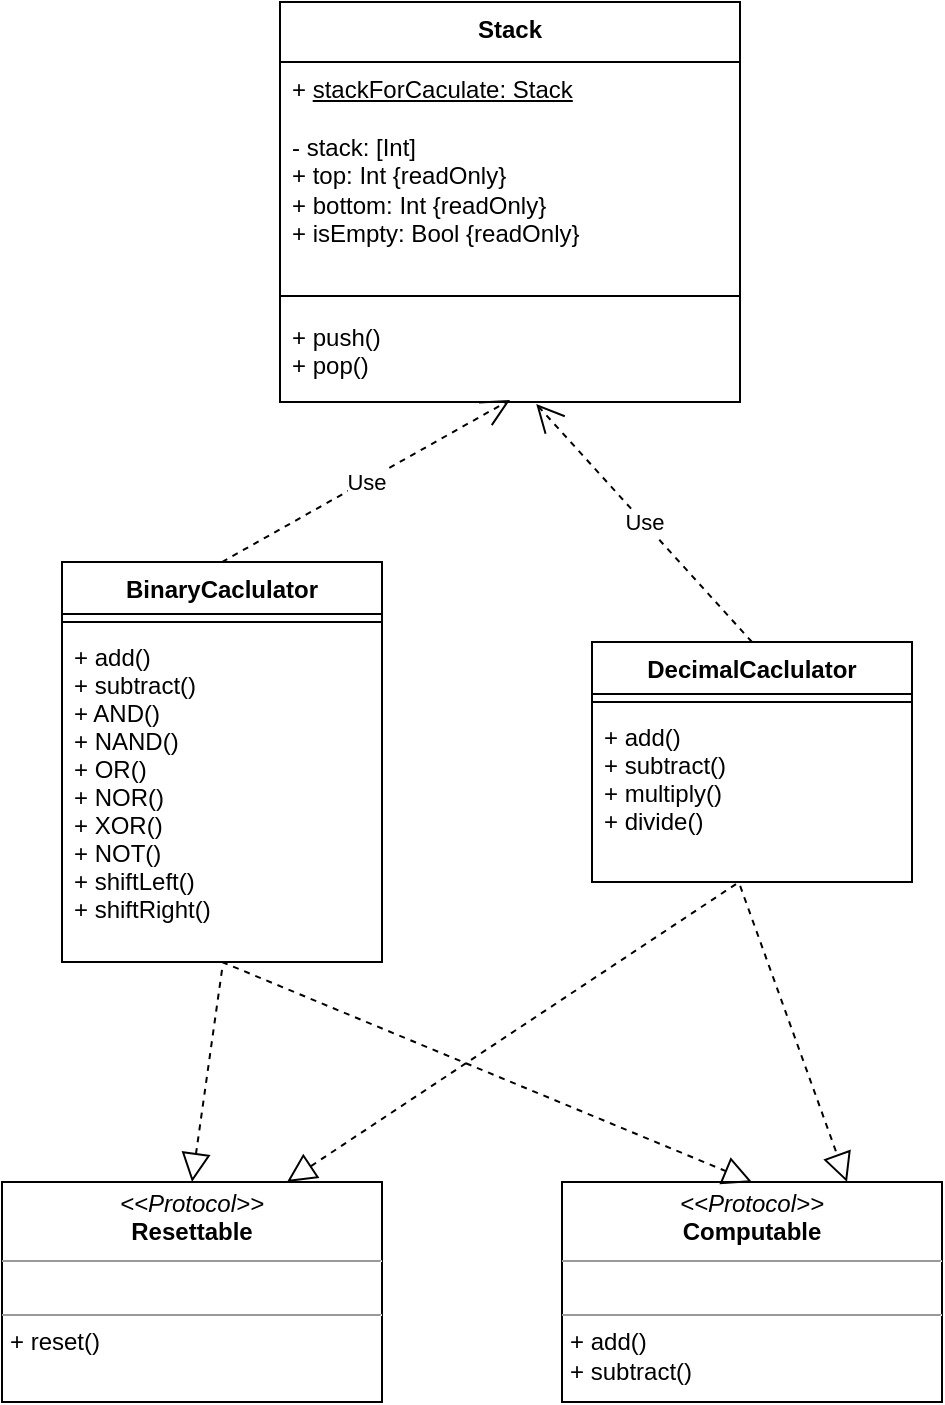 <mxfile version="14.4.3" type="device"><diagram id="C5RBs43oDa-KdzZeNtuy" name="Page-1"><mxGraphModel dx="466" dy="852" grid="1" gridSize="10" guides="1" tooltips="1" connect="1" arrows="1" fold="1" page="1" pageScale="1" pageWidth="827" pageHeight="1169" math="0" shadow="0"><root><mxCell id="WIyWlLk6GJQsqaUBKTNV-0"/><mxCell id="WIyWlLk6GJQsqaUBKTNV-1" parent="WIyWlLk6GJQsqaUBKTNV-0"/><mxCell id="1HNRwpeOz89noXAYPrsR-11" value="BinaryCaclulator&#10;" style="swimlane;fontStyle=1;align=center;verticalAlign=top;childLayout=stackLayout;horizontal=1;startSize=26;horizontalStack=0;resizeParent=1;resizeParentMax=0;resizeLast=0;collapsible=1;marginBottom=0;" vertex="1" parent="WIyWlLk6GJQsqaUBKTNV-1"><mxGeometry x="190" y="480" width="160" height="200" as="geometry"/></mxCell><mxCell id="1HNRwpeOz89noXAYPrsR-13" value="" style="line;strokeWidth=1;fillColor=none;align=left;verticalAlign=middle;spacingTop=-1;spacingLeft=3;spacingRight=3;rotatable=0;labelPosition=right;points=[];portConstraint=eastwest;" vertex="1" parent="1HNRwpeOz89noXAYPrsR-11"><mxGeometry y="26" width="160" height="8" as="geometry"/></mxCell><mxCell id="1HNRwpeOz89noXAYPrsR-14" value="+ add()&#10;+ subtract()&#10;+ AND()&#10;+ NAND()&#10;+ OR()&#10;+ NOR()&#10;+ XOR()&#10;+ NOT()&#10;+ shiftLeft()&#10;+ shiftRight()" style="text;strokeColor=none;fillColor=none;align=left;verticalAlign=top;spacingLeft=4;spacingRight=4;overflow=hidden;rotatable=0;points=[[0,0.5],[1,0.5]];portConstraint=eastwest;" vertex="1" parent="1HNRwpeOz89noXAYPrsR-11"><mxGeometry y="34" width="160" height="166" as="geometry"/></mxCell><mxCell id="1HNRwpeOz89noXAYPrsR-15" value="DecimalCaclulator&#10;" style="swimlane;fontStyle=1;align=center;verticalAlign=top;childLayout=stackLayout;horizontal=1;startSize=26;horizontalStack=0;resizeParent=1;resizeParentMax=0;resizeLast=0;collapsible=1;marginBottom=0;" vertex="1" parent="WIyWlLk6GJQsqaUBKTNV-1"><mxGeometry x="455" y="520" width="160" height="120" as="geometry"/></mxCell><mxCell id="1HNRwpeOz89noXAYPrsR-17" value="" style="line;strokeWidth=1;fillColor=none;align=left;verticalAlign=middle;spacingTop=-1;spacingLeft=3;spacingRight=3;rotatable=0;labelPosition=right;points=[];portConstraint=eastwest;" vertex="1" parent="1HNRwpeOz89noXAYPrsR-15"><mxGeometry y="26" width="160" height="8" as="geometry"/></mxCell><mxCell id="1HNRwpeOz89noXAYPrsR-18" value="+ add()&#10;+ subtract()&#10;+ multiply()&#10;+ divide()" style="text;strokeColor=none;fillColor=none;align=left;verticalAlign=top;spacingLeft=4;spacingRight=4;overflow=hidden;rotatable=0;points=[[0,0.5],[1,0.5]];portConstraint=eastwest;" vertex="1" parent="1HNRwpeOz89noXAYPrsR-15"><mxGeometry y="34" width="160" height="86" as="geometry"/></mxCell><mxCell id="1HNRwpeOz89noXAYPrsR-19" value="&lt;p style=&quot;margin: 0px ; margin-top: 4px ; text-align: center&quot;&gt;&lt;i&gt;&amp;lt;&amp;lt;Protocol&amp;gt;&amp;gt;&lt;/i&gt;&lt;br&gt;&lt;b&gt;Computable&lt;/b&gt;&lt;/p&gt;&lt;hr size=&quot;1&quot;&gt;&lt;p style=&quot;margin: 0px ; margin-left: 4px&quot;&gt;&lt;br&gt;&lt;/p&gt;&lt;hr size=&quot;1&quot;&gt;&lt;p style=&quot;margin: 0px ; margin-left: 4px&quot;&gt;+ add()&lt;br&gt;+ subtract()&lt;/p&gt;" style="verticalAlign=top;align=left;overflow=fill;fontSize=12;fontFamily=Helvetica;html=1;" vertex="1" parent="WIyWlLk6GJQsqaUBKTNV-1"><mxGeometry x="440" y="790" width="190" height="110" as="geometry"/></mxCell><mxCell id="1HNRwpeOz89noXAYPrsR-20" value="Stack" style="swimlane;fontStyle=1;align=center;verticalAlign=top;childLayout=stackLayout;horizontal=1;startSize=30;horizontalStack=0;resizeParent=1;resizeParentMax=0;resizeLast=0;collapsible=1;marginBottom=0;" vertex="1" parent="WIyWlLk6GJQsqaUBKTNV-1"><mxGeometry x="299" y="200" width="230" height="200" as="geometry"/></mxCell><mxCell id="1HNRwpeOz89noXAYPrsR-21" value="+ &lt;u&gt;stackForCaculate: Stack&lt;/u&gt;&lt;br&gt;&lt;br&gt;- stack: [Int]&lt;br&gt;+ top: Int {readOnly}&lt;br&gt;+ bottom: Int {readOnly}&lt;br&gt;+ isEmpty: Bool {readOnly}" style="text;strokeColor=none;fillColor=none;align=left;verticalAlign=top;spacingLeft=4;spacingRight=4;overflow=hidden;rotatable=0;points=[[0,0.5],[1,0.5]];portConstraint=eastwest;fontStyle=0;whiteSpace=wrap;horizontal=1;html=1;" vertex="1" parent="1HNRwpeOz89noXAYPrsR-20"><mxGeometry y="30" width="230" height="110" as="geometry"/></mxCell><mxCell id="1HNRwpeOz89noXAYPrsR-22" value="" style="line;strokeWidth=1;fillColor=none;align=left;verticalAlign=middle;spacingTop=-1;spacingLeft=3;spacingRight=3;rotatable=0;labelPosition=right;points=[];portConstraint=eastwest;" vertex="1" parent="1HNRwpeOz89noXAYPrsR-20"><mxGeometry y="140" width="230" height="14" as="geometry"/></mxCell><mxCell id="1HNRwpeOz89noXAYPrsR-23" value="+ push()&#10;+ pop()" style="text;strokeColor=none;fillColor=none;align=left;verticalAlign=top;spacingLeft=4;spacingRight=4;overflow=hidden;rotatable=0;points=[[0,0.5],[1,0.5]];portConstraint=eastwest;" vertex="1" parent="1HNRwpeOz89noXAYPrsR-20"><mxGeometry y="154" width="230" height="46" as="geometry"/></mxCell><mxCell id="1HNRwpeOz89noXAYPrsR-24" value="&lt;p style=&quot;margin: 0px ; margin-top: 4px ; text-align: center&quot;&gt;&lt;i&gt;&amp;lt;&amp;lt;Protocol&amp;gt;&amp;gt;&lt;/i&gt;&lt;br&gt;&lt;b&gt;Resettable&lt;/b&gt;&lt;/p&gt;&lt;hr size=&quot;1&quot;&gt;&lt;p style=&quot;margin: 0px ; margin-left: 4px&quot;&gt;&lt;br&gt;&lt;/p&gt;&lt;hr size=&quot;1&quot;&gt;&lt;p style=&quot;margin: 0px ; margin-left: 4px&quot;&gt;+ reset()&lt;/p&gt;" style="verticalAlign=top;align=left;overflow=fill;fontSize=12;fontFamily=Helvetica;html=1;" vertex="1" parent="WIyWlLk6GJQsqaUBKTNV-1"><mxGeometry x="160" y="790" width="190" height="110" as="geometry"/></mxCell><mxCell id="1HNRwpeOz89noXAYPrsR-30" value="" style="endArrow=block;dashed=1;endFill=0;endSize=12;html=1;exitX=0.5;exitY=1.024;exitDx=0;exitDy=0;exitPerimeter=0;entryX=0.5;entryY=0;entryDx=0;entryDy=0;" edge="1" parent="WIyWlLk6GJQsqaUBKTNV-1" source="1HNRwpeOz89noXAYPrsR-14" target="1HNRwpeOz89noXAYPrsR-24"><mxGeometry width="160" relative="1" as="geometry"><mxPoint x="100" y="410" as="sourcePoint"/><mxPoint x="135" y="310" as="targetPoint"/></mxGeometry></mxCell><mxCell id="1HNRwpeOz89noXAYPrsR-31" value="" style="endArrow=block;dashed=1;endFill=0;endSize=12;html=1;entryX=0.5;entryY=0;entryDx=0;entryDy=0;exitX=0.5;exitY=1;exitDx=0;exitDy=0;exitPerimeter=0;" edge="1" parent="WIyWlLk6GJQsqaUBKTNV-1" source="1HNRwpeOz89noXAYPrsR-14" target="1HNRwpeOz89noXAYPrsR-19"><mxGeometry width="160" relative="1" as="geometry"><mxPoint x="190" y="550" as="sourcePoint"/><mxPoint x="400" y="480" as="targetPoint"/></mxGeometry></mxCell><mxCell id="1HNRwpeOz89noXAYPrsR-32" value="" style="endArrow=block;dashed=1;endFill=0;endSize=12;html=1;exitX=0.45;exitY=1.012;exitDx=0;exitDy=0;entryX=0.75;entryY=0;entryDx=0;entryDy=0;exitPerimeter=0;" edge="1" parent="WIyWlLk6GJQsqaUBKTNV-1" source="1HNRwpeOz89noXAYPrsR-18" target="1HNRwpeOz89noXAYPrsR-24"><mxGeometry width="160" relative="1" as="geometry"><mxPoint x="240" y="480" as="sourcePoint"/><mxPoint x="400" y="480" as="targetPoint"/></mxGeometry></mxCell><mxCell id="1HNRwpeOz89noXAYPrsR-33" value="" style="endArrow=block;dashed=1;endFill=0;endSize=12;html=1;entryX=0.75;entryY=0;entryDx=0;entryDy=0;exitX=0.463;exitY=1.023;exitDx=0;exitDy=0;exitPerimeter=0;" edge="1" parent="WIyWlLk6GJQsqaUBKTNV-1" source="1HNRwpeOz89noXAYPrsR-18" target="1HNRwpeOz89noXAYPrsR-19"><mxGeometry width="160" relative="1" as="geometry"><mxPoint x="440" y="550" as="sourcePoint"/><mxPoint x="400" y="480" as="targetPoint"/></mxGeometry></mxCell><mxCell id="1HNRwpeOz89noXAYPrsR-36" value="Use" style="endArrow=open;endSize=12;dashed=1;html=1;exitX=0.5;exitY=0;exitDx=0;exitDy=0;entryX=0.5;entryY=0.978;entryDx=0;entryDy=0;entryPerimeter=0;" edge="1" parent="WIyWlLk6GJQsqaUBKTNV-1" source="1HNRwpeOz89noXAYPrsR-11" target="1HNRwpeOz89noXAYPrsR-23"><mxGeometry width="160" relative="1" as="geometry"><mxPoint x="280" y="620" as="sourcePoint"/><mxPoint x="440" y="620" as="targetPoint"/></mxGeometry></mxCell><mxCell id="1HNRwpeOz89noXAYPrsR-37" value="Use" style="endArrow=open;endSize=12;dashed=1;html=1;entryX=0.557;entryY=1.022;entryDx=0;entryDy=0;entryPerimeter=0;exitX=0.5;exitY=0;exitDx=0;exitDy=0;" edge="1" parent="WIyWlLk6GJQsqaUBKTNV-1" source="1HNRwpeOz89noXAYPrsR-15" target="1HNRwpeOz89noXAYPrsR-23"><mxGeometry width="160" relative="1" as="geometry"><mxPoint x="530" y="520" as="sourcePoint"/><mxPoint x="440" y="620" as="targetPoint"/></mxGeometry></mxCell></root></mxGraphModel></diagram></mxfile>